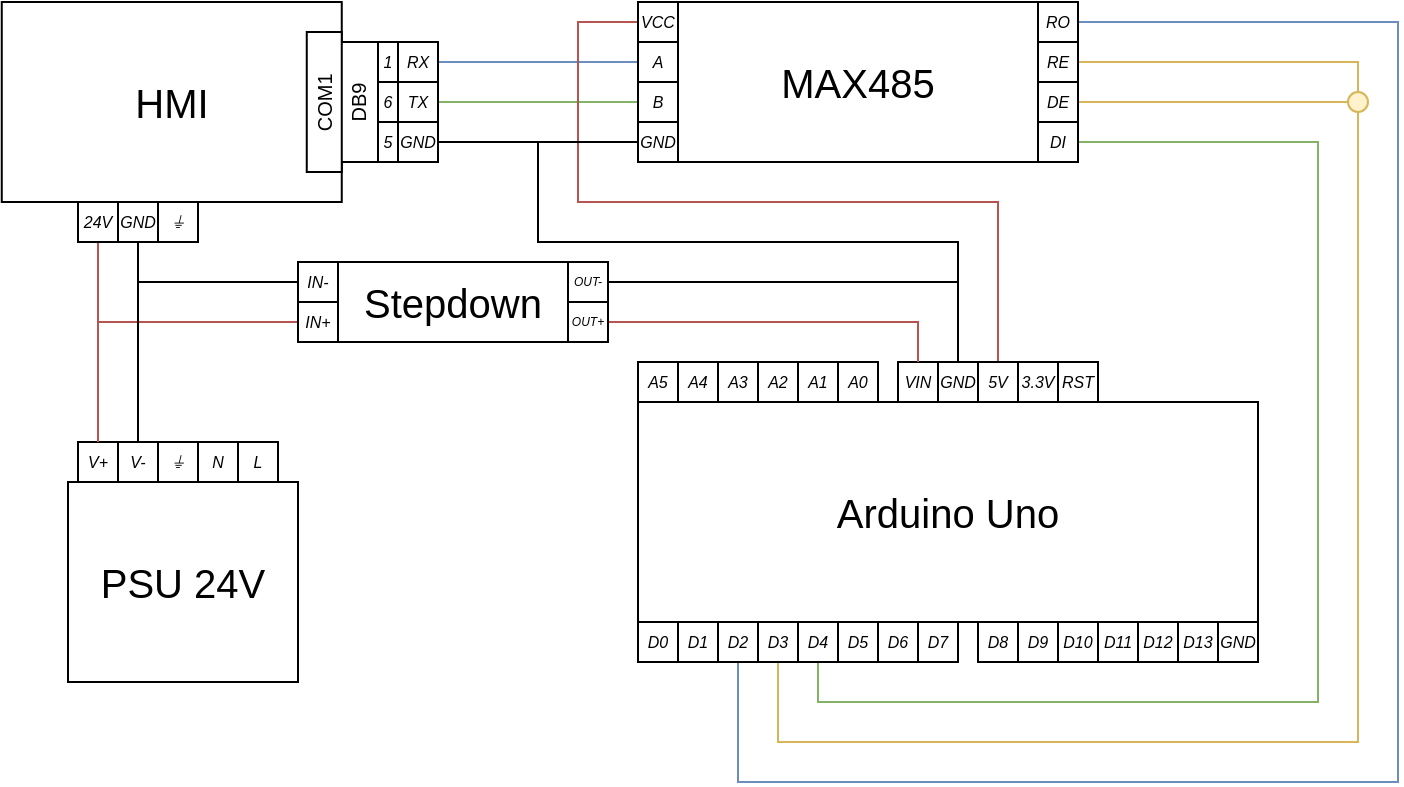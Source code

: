 <mxfile version="20.7.4" type="device"><diagram id="AYf1GJi7QR7gWWZCEHvu" name="Page-1"><mxGraphModel dx="766" dy="528" grid="1" gridSize="10" guides="1" tooltips="1" connect="1" arrows="1" fold="1" page="1" pageScale="1" pageWidth="3300" pageHeight="4681" math="0" shadow="0"><root><mxCell id="0"/><mxCell id="1" parent="0"/><mxCell id="DwnNHPMHxuOQS2PUY_gm-1" value="Arduino Uno" style="rounded=0;whiteSpace=wrap;html=1;fontSize=20;" parent="1" vertex="1"><mxGeometry x="370" y="440" width="310" height="110" as="geometry"/></mxCell><mxCell id="DwnNHPMHxuOQS2PUY_gm-2" value="HMI" style="rounded=0;whiteSpace=wrap;html=1;fontSize=20;" parent="1" vertex="1"><mxGeometry x="51.88" y="240" width="170" height="100" as="geometry"/></mxCell><mxCell id="DwnNHPMHxuOQS2PUY_gm-24" style="edgeStyle=orthogonalEdgeStyle;rounded=0;orthogonalLoop=1;jettySize=auto;html=1;exitX=1;exitY=0.5;exitDx=0;exitDy=0;fontSize=20;endArrow=none;endFill=0;fillColor=#dae8fc;strokeColor=#6c8ebf;" parent="1" source="DwnNHPMHxuOQS2PUY_gm-6" target="DwnNHPMHxuOQS2PUY_gm-20" edge="1"><mxGeometry relative="1" as="geometry"/></mxCell><mxCell id="DwnNHPMHxuOQS2PUY_gm-6" value="RX" style="rounded=0;whiteSpace=wrap;html=1;fontSize=8;fontStyle=2" parent="1" vertex="1"><mxGeometry x="250" y="260" width="20" height="20" as="geometry"/></mxCell><mxCell id="DwnNHPMHxuOQS2PUY_gm-25" style="edgeStyle=orthogonalEdgeStyle;rounded=0;orthogonalLoop=1;jettySize=auto;html=1;exitX=1;exitY=0.5;exitDx=0;exitDy=0;entryX=0;entryY=0.5;entryDx=0;entryDy=0;fontSize=20;endArrow=none;endFill=0;fillColor=#d5e8d4;strokeColor=#82b366;" parent="1" source="DwnNHPMHxuOQS2PUY_gm-7" target="DwnNHPMHxuOQS2PUY_gm-17" edge="1"><mxGeometry relative="1" as="geometry"/></mxCell><mxCell id="DwnNHPMHxuOQS2PUY_gm-7" value="TX" style="rounded=0;whiteSpace=wrap;html=1;fontSize=8;fontStyle=2" parent="1" vertex="1"><mxGeometry x="250" y="280" width="20" height="20" as="geometry"/></mxCell><mxCell id="DwnNHPMHxuOQS2PUY_gm-26" style="edgeStyle=orthogonalEdgeStyle;rounded=0;orthogonalLoop=1;jettySize=auto;html=1;exitX=1;exitY=0.5;exitDx=0;exitDy=0;fontSize=20;endArrow=none;endFill=0;" parent="1" source="DwnNHPMHxuOQS2PUY_gm-8" target="DwnNHPMHxuOQS2PUY_gm-18" edge="1"><mxGeometry relative="1" as="geometry"/></mxCell><mxCell id="DwnNHPMHxuOQS2PUY_gm-8" value="GND" style="rounded=0;whiteSpace=wrap;html=1;fontSize=8;fontStyle=2" parent="1" vertex="1"><mxGeometry x="250" y="300" width="20" height="20" as="geometry"/></mxCell><mxCell id="DwnNHPMHxuOQS2PUY_gm-63" style="edgeStyle=orthogonalEdgeStyle;rounded=0;orthogonalLoop=1;jettySize=auto;html=1;exitX=0.5;exitY=1;exitDx=0;exitDy=0;entryX=1;entryY=0.5;entryDx=0;entryDy=0;fontSize=7;endArrow=none;endFill=0;fillColor=#fff2cc;strokeColor=#d6b656;" parent="1" source="DwnNHPMHxuOQS2PUY_gm-10" target="DwnNHPMHxuOQS2PUY_gm-58" edge="1"><mxGeometry relative="1" as="geometry"><Array as="points"><mxPoint x="440" y="610"/><mxPoint x="730" y="610"/><mxPoint x="730" y="270"/></Array></mxGeometry></mxCell><mxCell id="DwnNHPMHxuOQS2PUY_gm-64" style="edgeStyle=orthogonalEdgeStyle;rounded=0;orthogonalLoop=1;jettySize=auto;html=1;exitX=0.5;exitY=1;exitDx=0;exitDy=0;entryX=1;entryY=0.5;entryDx=0;entryDy=0;fontSize=7;endArrow=none;endFill=0;fillColor=#fff2cc;strokeColor=#d6b656;" parent="1" source="DwnNHPMHxuOQS2PUY_gm-10" target="DwnNHPMHxuOQS2PUY_gm-55" edge="1"><mxGeometry relative="1" as="geometry"><Array as="points"><mxPoint x="440" y="610"/><mxPoint x="730" y="610"/><mxPoint x="730" y="290"/></Array></mxGeometry></mxCell><mxCell id="DwnNHPMHxuOQS2PUY_gm-10" value="D3" style="rounded=0;whiteSpace=wrap;html=1;fontSize=8;fontStyle=2" parent="1" vertex="1"><mxGeometry x="430" y="550" width="20" height="20" as="geometry"/></mxCell><mxCell id="DwnNHPMHxuOQS2PUY_gm-62" style="edgeStyle=orthogonalEdgeStyle;rounded=0;orthogonalLoop=1;jettySize=auto;html=1;exitX=0.5;exitY=1;exitDx=0;exitDy=0;entryX=1;entryY=0.5;entryDx=0;entryDy=0;fontSize=7;endArrow=none;endFill=0;fillColor=#dae8fc;strokeColor=#6c8ebf;" parent="1" source="DwnNHPMHxuOQS2PUY_gm-11" target="DwnNHPMHxuOQS2PUY_gm-57" edge="1"><mxGeometry relative="1" as="geometry"><Array as="points"><mxPoint x="420" y="630"/><mxPoint x="750" y="630"/><mxPoint x="750" y="250"/></Array></mxGeometry></mxCell><mxCell id="DwnNHPMHxuOQS2PUY_gm-11" value="D2" style="rounded=0;whiteSpace=wrap;html=1;fontSize=8;fontStyle=2" parent="1" vertex="1"><mxGeometry x="410" y="550" width="20" height="20" as="geometry"/></mxCell><mxCell id="DwnNHPMHxuOQS2PUY_gm-13" value="D5" style="rounded=0;whiteSpace=wrap;html=1;fontSize=8;fontStyle=2" parent="1" vertex="1"><mxGeometry x="470" y="550" width="20" height="20" as="geometry"/></mxCell><mxCell id="DwnNHPMHxuOQS2PUY_gm-65" style="edgeStyle=orthogonalEdgeStyle;rounded=0;orthogonalLoop=1;jettySize=auto;html=1;exitX=0.5;exitY=1;exitDx=0;exitDy=0;entryX=1;entryY=0.5;entryDx=0;entryDy=0;fontSize=7;endArrow=none;endFill=0;fillColor=#d5e8d4;strokeColor=#82b366;" parent="1" source="DwnNHPMHxuOQS2PUY_gm-14" target="DwnNHPMHxuOQS2PUY_gm-56" edge="1"><mxGeometry relative="1" as="geometry"><Array as="points"><mxPoint x="460" y="590"/><mxPoint x="710" y="590"/><mxPoint x="710" y="310"/></Array></mxGeometry></mxCell><mxCell id="DwnNHPMHxuOQS2PUY_gm-14" value="D4" style="rounded=0;whiteSpace=wrap;html=1;fontSize=8;fontStyle=2" parent="1" vertex="1"><mxGeometry x="450" y="550" width="20" height="20" as="geometry"/></mxCell><mxCell id="DwnNHPMHxuOQS2PUY_gm-15" value="MAX485" style="rounded=0;whiteSpace=wrap;html=1;fontSize=20;" parent="1" vertex="1"><mxGeometry x="390" y="240" width="180" height="80" as="geometry"/></mxCell><mxCell id="DwnNHPMHxuOQS2PUY_gm-17" value="B" style="rounded=0;whiteSpace=wrap;html=1;fontSize=8;fontStyle=2" parent="1" vertex="1"><mxGeometry x="370" y="280" width="20" height="20" as="geometry"/></mxCell><mxCell id="DwnNHPMHxuOQS2PUY_gm-18" value="GND" style="rounded=0;whiteSpace=wrap;html=1;fontSize=8;fontStyle=2" parent="1" vertex="1"><mxGeometry x="370" y="300" width="20" height="20" as="geometry"/></mxCell><mxCell id="DwnNHPMHxuOQS2PUY_gm-67" style="edgeStyle=orthogonalEdgeStyle;rounded=0;orthogonalLoop=1;jettySize=auto;html=1;exitX=0;exitY=0.5;exitDx=0;exitDy=0;entryX=0.5;entryY=0;entryDx=0;entryDy=0;fontSize=7;endArrow=none;endFill=0;fillColor=#f8cecc;strokeColor=#b85450;" parent="1" source="DwnNHPMHxuOQS2PUY_gm-19" target="DwnNHPMHxuOQS2PUY_gm-50" edge="1"><mxGeometry relative="1" as="geometry"><Array as="points"><mxPoint x="340" y="250"/><mxPoint x="340" y="340"/><mxPoint x="550" y="340"/></Array></mxGeometry></mxCell><mxCell id="DwnNHPMHxuOQS2PUY_gm-19" value="VCC" style="rounded=0;whiteSpace=wrap;html=1;fontSize=8;fontStyle=2" parent="1" vertex="1"><mxGeometry x="370" y="240" width="20" height="20" as="geometry"/></mxCell><mxCell id="DwnNHPMHxuOQS2PUY_gm-20" value="A" style="rounded=0;whiteSpace=wrap;html=1;fontSize=8;fontStyle=2" parent="1" vertex="1"><mxGeometry x="370" y="260" width="20" height="20" as="geometry"/></mxCell><mxCell id="DwnNHPMHxuOQS2PUY_gm-29" value="D7" style="rounded=0;whiteSpace=wrap;html=1;fontSize=8;fontStyle=2" parent="1" vertex="1"><mxGeometry x="510" y="550" width="20" height="20" as="geometry"/></mxCell><mxCell id="DwnNHPMHxuOQS2PUY_gm-30" value="D6" style="rounded=0;whiteSpace=wrap;html=1;fontSize=8;fontStyle=2" parent="1" vertex="1"><mxGeometry x="490" y="550" width="20" height="20" as="geometry"/></mxCell><mxCell id="DwnNHPMHxuOQS2PUY_gm-31" value="D9" style="rounded=0;whiteSpace=wrap;html=1;fontSize=8;fontStyle=2" parent="1" vertex="1"><mxGeometry x="560" y="550" width="20" height="20" as="geometry"/></mxCell><mxCell id="DwnNHPMHxuOQS2PUY_gm-32" value="D8" style="rounded=0;whiteSpace=wrap;html=1;fontSize=8;fontStyle=2" parent="1" vertex="1"><mxGeometry x="540" y="550" width="20" height="20" as="geometry"/></mxCell><mxCell id="DwnNHPMHxuOQS2PUY_gm-35" value="D0" style="rounded=0;whiteSpace=wrap;html=1;fontSize=8;fontStyle=2" parent="1" vertex="1"><mxGeometry x="370" y="550" width="20" height="20" as="geometry"/></mxCell><mxCell id="DwnNHPMHxuOQS2PUY_gm-36" value="D1" style="rounded=0;whiteSpace=wrap;html=1;fontSize=8;fontStyle=2" parent="1" vertex="1"><mxGeometry x="390" y="550" width="20" height="20" as="geometry"/></mxCell><mxCell id="DwnNHPMHxuOQS2PUY_gm-39" value="D11" style="rounded=0;whiteSpace=wrap;html=1;fontSize=8;fontStyle=2" parent="1" vertex="1"><mxGeometry x="600" y="550" width="20" height="20" as="geometry"/></mxCell><mxCell id="DwnNHPMHxuOQS2PUY_gm-40" value="D10" style="rounded=0;whiteSpace=wrap;html=1;fontSize=8;fontStyle=2" parent="1" vertex="1"><mxGeometry x="580" y="550" width="20" height="20" as="geometry"/></mxCell><mxCell id="DwnNHPMHxuOQS2PUY_gm-41" value="D13" style="rounded=0;whiteSpace=wrap;html=1;fontSize=8;fontStyle=2" parent="1" vertex="1"><mxGeometry x="640" y="550" width="20" height="20" as="geometry"/></mxCell><mxCell id="DwnNHPMHxuOQS2PUY_gm-42" value="D12" style="rounded=0;whiteSpace=wrap;html=1;fontSize=8;fontStyle=2" parent="1" vertex="1"><mxGeometry x="620" y="550" width="20" height="20" as="geometry"/></mxCell><mxCell id="DwnNHPMHxuOQS2PUY_gm-43" value="GND" style="rounded=0;whiteSpace=wrap;html=1;fontSize=8;fontStyle=2" parent="1" vertex="1"><mxGeometry x="660" y="550" width="20" height="20" as="geometry"/></mxCell><mxCell id="DwnNHPMHxuOQS2PUY_gm-44" value="A2" style="rounded=0;whiteSpace=wrap;html=1;fontSize=8;fontStyle=2" parent="1" vertex="1"><mxGeometry x="430" y="420" width="20" height="20" as="geometry"/></mxCell><mxCell id="DwnNHPMHxuOQS2PUY_gm-45" value="A3" style="rounded=0;whiteSpace=wrap;html=1;fontSize=8;fontStyle=2" parent="1" vertex="1"><mxGeometry x="410" y="420" width="20" height="20" as="geometry"/></mxCell><mxCell id="DwnNHPMHxuOQS2PUY_gm-46" value="A0" style="rounded=0;whiteSpace=wrap;html=1;fontSize=8;fontStyle=2" parent="1" vertex="1"><mxGeometry x="470" y="420" width="20" height="20" as="geometry"/></mxCell><mxCell id="DwnNHPMHxuOQS2PUY_gm-47" value="A1" style="rounded=0;whiteSpace=wrap;html=1;fontSize=8;fontStyle=2" parent="1" vertex="1"><mxGeometry x="450" y="420" width="20" height="20" as="geometry"/></mxCell><mxCell id="DwnNHPMHxuOQS2PUY_gm-48" value="A5" style="rounded=0;whiteSpace=wrap;html=1;fontSize=8;fontStyle=2" parent="1" vertex="1"><mxGeometry x="370" y="420" width="20" height="20" as="geometry"/></mxCell><mxCell id="DwnNHPMHxuOQS2PUY_gm-49" value="A4" style="rounded=0;whiteSpace=wrap;html=1;fontSize=8;fontStyle=2" parent="1" vertex="1"><mxGeometry x="390" y="420" width="20" height="20" as="geometry"/></mxCell><mxCell id="DwnNHPMHxuOQS2PUY_gm-50" value="5V" style="rounded=0;whiteSpace=wrap;html=1;fontSize=8;fontStyle=2" parent="1" vertex="1"><mxGeometry x="540" y="420" width="20" height="20" as="geometry"/></mxCell><mxCell id="DwnNHPMHxuOQS2PUY_gm-68" style="edgeStyle=orthogonalEdgeStyle;rounded=0;orthogonalLoop=1;jettySize=auto;html=1;exitX=0.5;exitY=0;exitDx=0;exitDy=0;entryX=0;entryY=0.5;entryDx=0;entryDy=0;fontSize=7;endArrow=none;endFill=0;" parent="1" source="DwnNHPMHxuOQS2PUY_gm-51" target="DwnNHPMHxuOQS2PUY_gm-18" edge="1"><mxGeometry relative="1" as="geometry"><Array as="points"><mxPoint x="530" y="360"/><mxPoint x="320" y="360"/><mxPoint x="320" y="310"/></Array></mxGeometry></mxCell><mxCell id="DwnNHPMHxuOQS2PUY_gm-51" value="GND" style="rounded=0;whiteSpace=wrap;html=1;fontSize=8;fontStyle=2" parent="1" vertex="1"><mxGeometry x="520" y="420" width="20" height="20" as="geometry"/></mxCell><mxCell id="DwnNHPMHxuOQS2PUY_gm-52" value="RST" style="rounded=0;whiteSpace=wrap;html=1;fontSize=8;fontStyle=2" parent="1" vertex="1"><mxGeometry x="580" y="420" width="20" height="20" as="geometry"/></mxCell><mxCell id="DwnNHPMHxuOQS2PUY_gm-53" value="3.3V" style="rounded=0;whiteSpace=wrap;html=1;fontSize=8;fontStyle=2" parent="1" vertex="1"><mxGeometry x="560" y="420" width="20" height="20" as="geometry"/></mxCell><mxCell id="DwnNHPMHxuOQS2PUY_gm-54" value="VIN" style="rounded=0;whiteSpace=wrap;html=1;fontSize=8;fontStyle=2" parent="1" vertex="1"><mxGeometry x="500" y="420" width="20" height="20" as="geometry"/></mxCell><mxCell id="DwnNHPMHxuOQS2PUY_gm-55" value="DE" style="rounded=0;whiteSpace=wrap;html=1;fontSize=8;fontStyle=2" parent="1" vertex="1"><mxGeometry x="570" y="280" width="20" height="20" as="geometry"/></mxCell><mxCell id="DwnNHPMHxuOQS2PUY_gm-56" value="DI" style="rounded=0;whiteSpace=wrap;html=1;fontSize=8;fontStyle=2" parent="1" vertex="1"><mxGeometry x="570" y="300" width="20" height="20" as="geometry"/></mxCell><mxCell id="DwnNHPMHxuOQS2PUY_gm-57" value="RO" style="rounded=0;whiteSpace=wrap;html=1;fontSize=8;fontStyle=2" parent="1" vertex="1"><mxGeometry x="570" y="240" width="20" height="20" as="geometry"/></mxCell><mxCell id="DwnNHPMHxuOQS2PUY_gm-58" value="RE" style="rounded=0;whiteSpace=wrap;html=1;fontSize=8;fontStyle=2" parent="1" vertex="1"><mxGeometry x="570" y="260" width="20" height="20" as="geometry"/></mxCell><mxCell id="DwnNHPMHxuOQS2PUY_gm-66" value="" style="ellipse;whiteSpace=wrap;html=1;aspect=fixed;fontSize=7;fillColor=#fff2cc;strokeColor=#d6b656;" parent="1" vertex="1"><mxGeometry x="725" y="285" width="10" height="10" as="geometry"/></mxCell><mxCell id="DwnNHPMHxuOQS2PUY_gm-79" style="edgeStyle=orthogonalEdgeStyle;rounded=0;orthogonalLoop=1;jettySize=auto;html=1;exitX=0.5;exitY=1;exitDx=0;exitDy=0;fontSize=7;endArrow=none;endFill=0;fillColor=#f8cecc;strokeColor=#b85450;" parent="1" source="DwnNHPMHxuOQS2PUY_gm-69" target="DwnNHPMHxuOQS2PUY_gm-78" edge="1"><mxGeometry relative="1" as="geometry"/></mxCell><mxCell id="DwnNHPMHxuOQS2PUY_gm-69" value="24V" style="rounded=0;whiteSpace=wrap;html=1;fontSize=8;fontStyle=2" parent="1" vertex="1"><mxGeometry x="90" y="340" width="20" height="20" as="geometry"/></mxCell><mxCell id="DwnNHPMHxuOQS2PUY_gm-80" style="edgeStyle=orthogonalEdgeStyle;rounded=0;orthogonalLoop=1;jettySize=auto;html=1;exitX=0.5;exitY=1;exitDx=0;exitDy=0;fontSize=7;endArrow=none;endFill=0;" parent="1" source="DwnNHPMHxuOQS2PUY_gm-70" target="DwnNHPMHxuOQS2PUY_gm-76" edge="1"><mxGeometry relative="1" as="geometry"/></mxCell><mxCell id="DwnNHPMHxuOQS2PUY_gm-70" value="GND" style="rounded=0;whiteSpace=wrap;html=1;fontSize=8;fontStyle=2" parent="1" vertex="1"><mxGeometry x="110" y="340" width="20" height="20" as="geometry"/></mxCell><mxCell id="DwnNHPMHxuOQS2PUY_gm-71" value="PSU 24V" style="rounded=0;whiteSpace=wrap;html=1;fontSize=20;" parent="1" vertex="1"><mxGeometry x="85" y="480" width="115" height="100" as="geometry"/></mxCell><mxCell id="DwnNHPMHxuOQS2PUY_gm-72" value="L" style="rounded=0;whiteSpace=wrap;html=1;fontSize=8;fontStyle=2" parent="1" vertex="1"><mxGeometry x="170" y="460" width="20" height="20" as="geometry"/></mxCell><mxCell id="DwnNHPMHxuOQS2PUY_gm-73" value="N" style="rounded=0;whiteSpace=wrap;html=1;fontSize=8;fontStyle=2" parent="1" vertex="1"><mxGeometry x="150" y="460" width="20" height="20" as="geometry"/></mxCell><mxCell id="DwnNHPMHxuOQS2PUY_gm-74" value="⏚" style="rounded=0;whiteSpace=wrap;html=1;fontSize=8;fontStyle=2" parent="1" vertex="1"><mxGeometry x="130" y="460" width="20" height="20" as="geometry"/></mxCell><mxCell id="DwnNHPMHxuOQS2PUY_gm-76" value="V-" style="rounded=0;whiteSpace=wrap;html=1;fontSize=8;fontStyle=2" parent="1" vertex="1"><mxGeometry x="110" y="460" width="20" height="20" as="geometry"/></mxCell><mxCell id="DwnNHPMHxuOQS2PUY_gm-78" value="V+" style="rounded=0;whiteSpace=wrap;html=1;fontSize=8;fontStyle=2" parent="1" vertex="1"><mxGeometry x="90" y="460" width="20" height="20" as="geometry"/></mxCell><mxCell id="DwnNHPMHxuOQS2PUY_gm-82" value="Stepdown" style="rounded=0;whiteSpace=wrap;html=1;fontSize=20;" parent="1" vertex="1"><mxGeometry x="220" y="370" width="115" height="40" as="geometry"/></mxCell><mxCell id="DwnNHPMHxuOQS2PUY_gm-93" style="edgeStyle=orthogonalEdgeStyle;rounded=0;orthogonalLoop=1;jettySize=auto;html=1;exitX=0;exitY=0.5;exitDx=0;exitDy=0;entryX=0.5;entryY=0;entryDx=0;entryDy=0;fontSize=7;endArrow=none;endFill=0;fillColor=#f8cecc;strokeColor=#b85450;" parent="1" source="DwnNHPMHxuOQS2PUY_gm-83" target="DwnNHPMHxuOQS2PUY_gm-78" edge="1"><mxGeometry relative="1" as="geometry"/></mxCell><mxCell id="DwnNHPMHxuOQS2PUY_gm-83" value="IN+" style="rounded=0;whiteSpace=wrap;html=1;fontSize=8;fontStyle=2" parent="1" vertex="1"><mxGeometry x="200" y="390" width="20" height="20" as="geometry"/></mxCell><mxCell id="DwnNHPMHxuOQS2PUY_gm-94" style="edgeStyle=orthogonalEdgeStyle;rounded=0;orthogonalLoop=1;jettySize=auto;html=1;exitX=0;exitY=0.5;exitDx=0;exitDy=0;entryX=0.5;entryY=0;entryDx=0;entryDy=0;fontSize=7;endArrow=none;endFill=0;" parent="1" source="DwnNHPMHxuOQS2PUY_gm-84" target="DwnNHPMHxuOQS2PUY_gm-76" edge="1"><mxGeometry relative="1" as="geometry"/></mxCell><mxCell id="DwnNHPMHxuOQS2PUY_gm-84" value="IN-" style="rounded=0;whiteSpace=wrap;html=1;fontSize=8;fontStyle=2" parent="1" vertex="1"><mxGeometry x="200" y="370" width="20" height="20" as="geometry"/></mxCell><mxCell id="DwnNHPMHxuOQS2PUY_gm-91" style="edgeStyle=orthogonalEdgeStyle;rounded=0;orthogonalLoop=1;jettySize=auto;html=1;exitX=1;exitY=0.5;exitDx=0;exitDy=0;fontSize=7;endArrow=none;endFill=0;fillColor=#f8cecc;strokeColor=#b85450;" parent="1" source="DwnNHPMHxuOQS2PUY_gm-87" target="DwnNHPMHxuOQS2PUY_gm-54" edge="1"><mxGeometry relative="1" as="geometry"/></mxCell><mxCell id="DwnNHPMHxuOQS2PUY_gm-87" value="OUT+" style="rounded=0;whiteSpace=wrap;html=1;fontSize=6;fontStyle=2" parent="1" vertex="1"><mxGeometry x="335" y="390" width="20" height="20" as="geometry"/></mxCell><mxCell id="DwnNHPMHxuOQS2PUY_gm-92" style="edgeStyle=orthogonalEdgeStyle;rounded=0;orthogonalLoop=1;jettySize=auto;html=1;exitX=1;exitY=0.5;exitDx=0;exitDy=0;fontSize=7;endArrow=none;endFill=0;" parent="1" source="DwnNHPMHxuOQS2PUY_gm-88" target="DwnNHPMHxuOQS2PUY_gm-51" edge="1"><mxGeometry relative="1" as="geometry"/></mxCell><mxCell id="DwnNHPMHxuOQS2PUY_gm-88" value="OUT-" style="rounded=0;whiteSpace=wrap;html=1;fontSize=6;fontStyle=2" parent="1" vertex="1"><mxGeometry x="335" y="370" width="20" height="20" as="geometry"/></mxCell><mxCell id="DwnNHPMHxuOQS2PUY_gm-95" value="&lt;font style=&quot;font-size: 10px;&quot;&gt;DB9&lt;/font&gt;" style="rounded=0;whiteSpace=wrap;html=1;fontSize=10;rotation=-90;" parent="1" vertex="1"><mxGeometry x="200" y="280" width="60" height="20" as="geometry"/></mxCell><mxCell id="5pkXxQhurZ8HaMUF5qEP-1" value="&lt;font style=&quot;font-size: 10px;&quot;&gt;COM1&lt;/font&gt;" style="rounded=0;whiteSpace=wrap;html=1;fontSize=10;rotation=-90;" vertex="1" parent="1"><mxGeometry x="178.13" y="281.25" width="70" height="17.5" as="geometry"/></mxCell><mxCell id="5pkXxQhurZ8HaMUF5qEP-2" value="⏚" style="rounded=0;whiteSpace=wrap;html=1;fontSize=8;fontStyle=2" vertex="1" parent="1"><mxGeometry x="130" y="340" width="20" height="20" as="geometry"/></mxCell><mxCell id="5pkXxQhurZ8HaMUF5qEP-3" value="1" style="rounded=0;whiteSpace=wrap;html=1;fontSize=8;fontStyle=2" vertex="1" parent="1"><mxGeometry x="240" y="260" width="10" height="20" as="geometry"/></mxCell><mxCell id="5pkXxQhurZ8HaMUF5qEP-4" value="6" style="rounded=0;whiteSpace=wrap;html=1;fontSize=8;fontStyle=2" vertex="1" parent="1"><mxGeometry x="240" y="280" width="10" height="20" as="geometry"/></mxCell><mxCell id="5pkXxQhurZ8HaMUF5qEP-5" value="5" style="rounded=0;whiteSpace=wrap;html=1;fontSize=8;fontStyle=2" vertex="1" parent="1"><mxGeometry x="240" y="300" width="10" height="20" as="geometry"/></mxCell></root></mxGraphModel></diagram></mxfile>